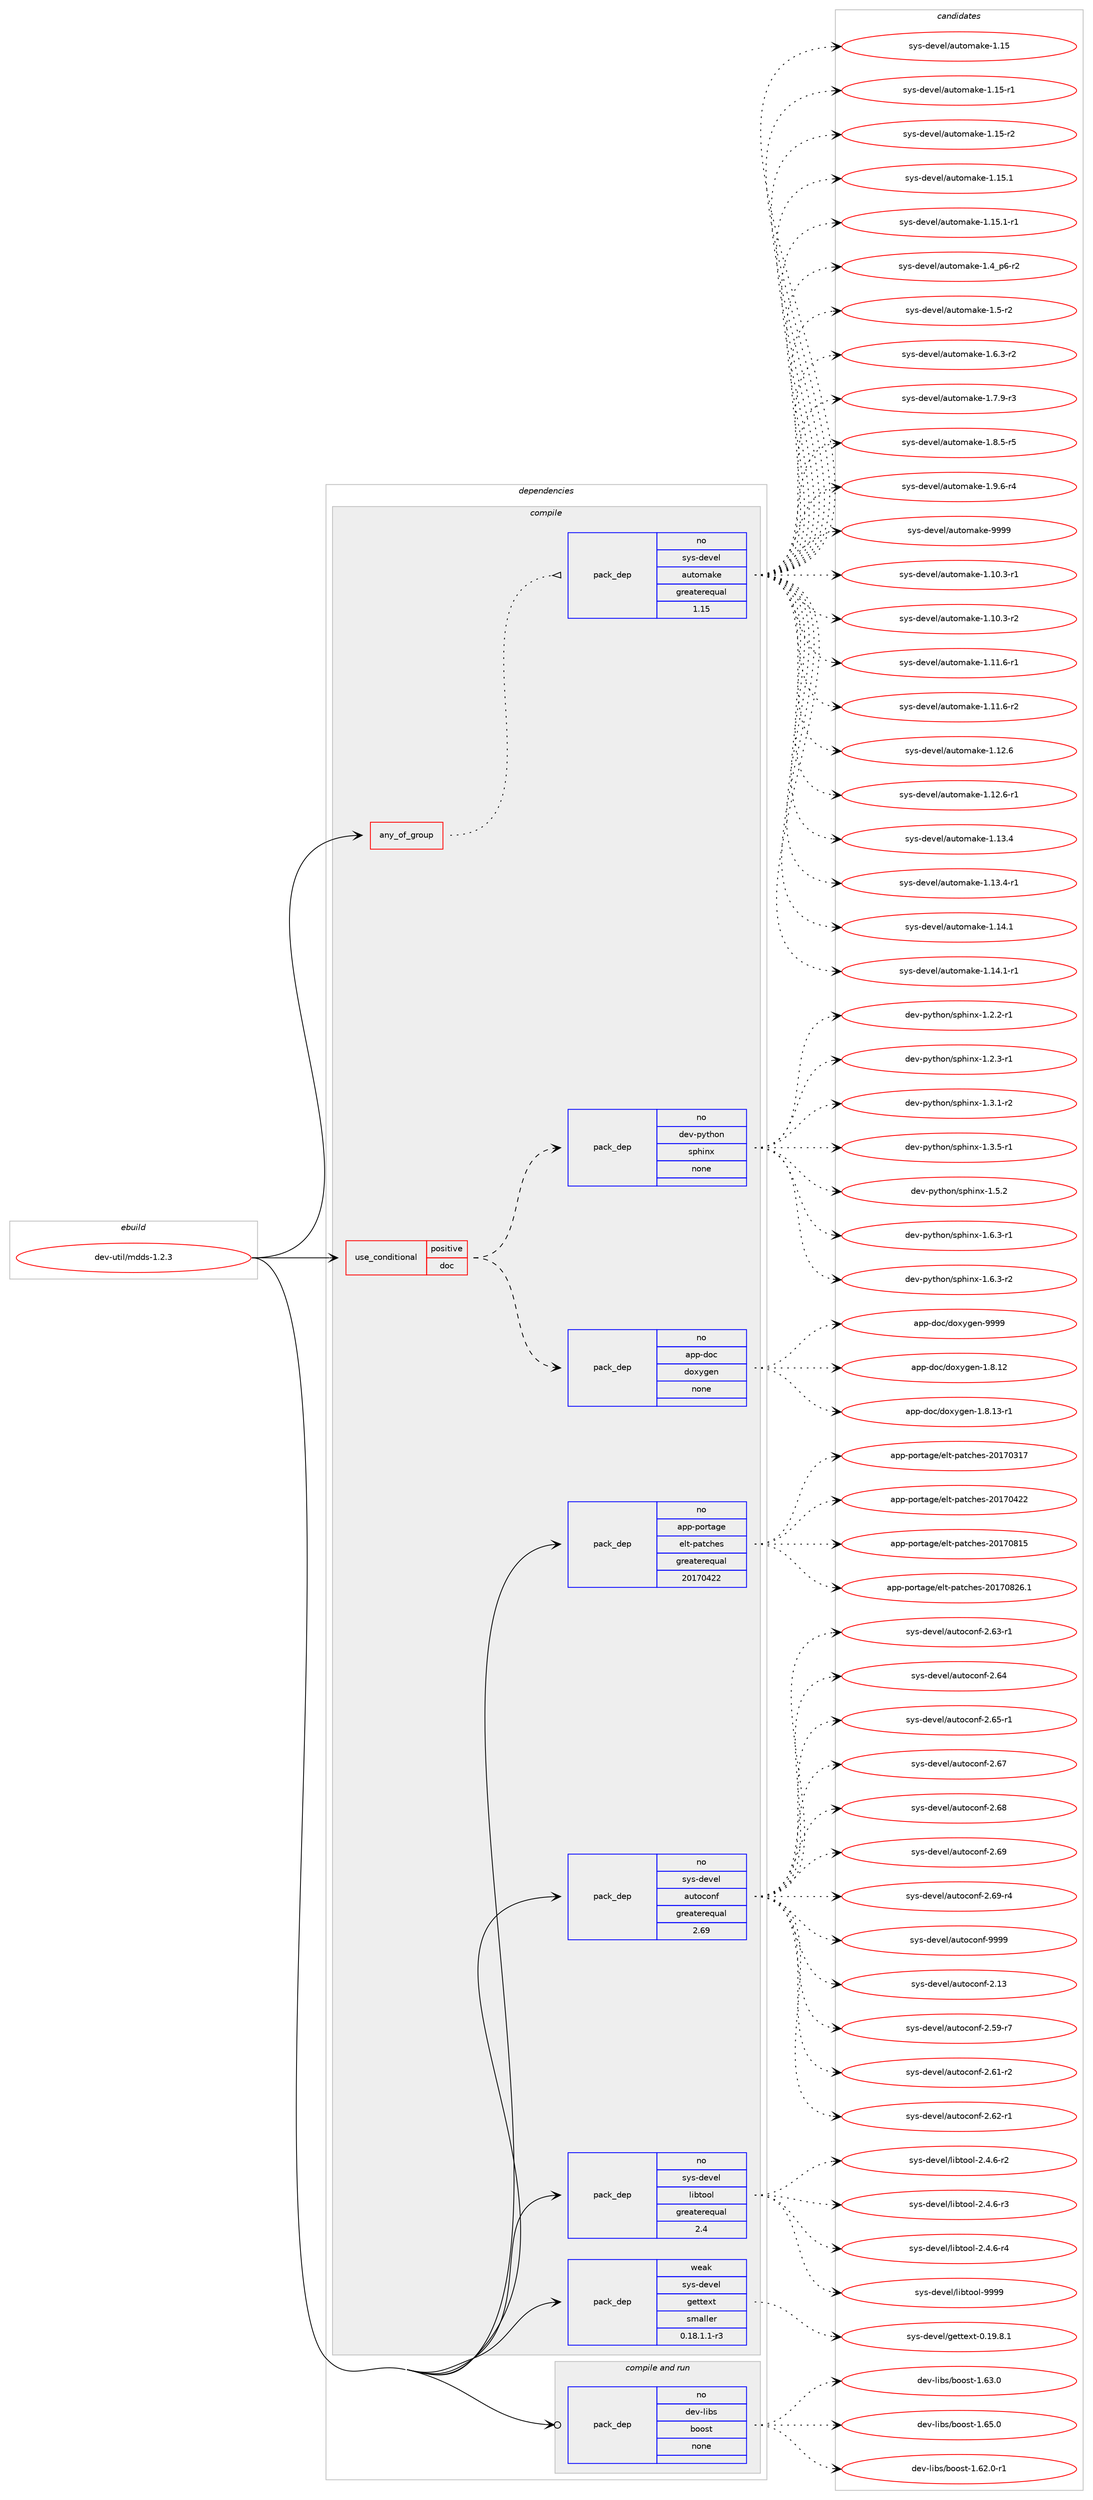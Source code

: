 digraph prolog {

# *************
# Graph options
# *************

newrank=true;
concentrate=true;
compound=true;
graph [rankdir=LR,fontname=Helvetica,fontsize=10,ranksep=1.5];#, ranksep=2.5, nodesep=0.2];
edge  [arrowhead=vee];
node  [fontname=Helvetica,fontsize=10];

# **********
# The ebuild
# **********

subgraph cluster_leftcol {
color=gray;
rank=same;
label=<<i>ebuild</i>>;
id [label="dev-util/mdds-1.2.3", color=red, width=4, href="../dev-util/mdds-1.2.3.svg"];
}

# ****************
# The dependencies
# ****************

subgraph cluster_midcol {
color=gray;
label=<<i>dependencies</i>>;
subgraph cluster_compile {
fillcolor="#eeeeee";
style=filled;
label=<<i>compile</i>>;
subgraph any4206 {
dependency287108 [label=<<TABLE BORDER="0" CELLBORDER="1" CELLSPACING="0" CELLPADDING="4"><TR><TD CELLPADDING="10">any_of_group</TD></TR></TABLE>>, shape=none, color=red];subgraph pack204416 {
dependency287109 [label=<<TABLE BORDER="0" CELLBORDER="1" CELLSPACING="0" CELLPADDING="4" WIDTH="220"><TR><TD ROWSPAN="6" CELLPADDING="30">pack_dep</TD></TR><TR><TD WIDTH="110">no</TD></TR><TR><TD>sys-devel</TD></TR><TR><TD>automake</TD></TR><TR><TD>greaterequal</TD></TR><TR><TD>1.15</TD></TR></TABLE>>, shape=none, color=blue];
}
dependency287108:e -> dependency287109:w [weight=20,style="dotted",arrowhead="oinv"];
}
id:e -> dependency287108:w [weight=20,style="solid",arrowhead="vee"];
subgraph cond78434 {
dependency287110 [label=<<TABLE BORDER="0" CELLBORDER="1" CELLSPACING="0" CELLPADDING="4"><TR><TD ROWSPAN="3" CELLPADDING="10">use_conditional</TD></TR><TR><TD>positive</TD></TR><TR><TD>doc</TD></TR></TABLE>>, shape=none, color=red];
subgraph pack204417 {
dependency287111 [label=<<TABLE BORDER="0" CELLBORDER="1" CELLSPACING="0" CELLPADDING="4" WIDTH="220"><TR><TD ROWSPAN="6" CELLPADDING="30">pack_dep</TD></TR><TR><TD WIDTH="110">no</TD></TR><TR><TD>app-doc</TD></TR><TR><TD>doxygen</TD></TR><TR><TD>none</TD></TR><TR><TD></TD></TR></TABLE>>, shape=none, color=blue];
}
dependency287110:e -> dependency287111:w [weight=20,style="dashed",arrowhead="vee"];
subgraph pack204418 {
dependency287112 [label=<<TABLE BORDER="0" CELLBORDER="1" CELLSPACING="0" CELLPADDING="4" WIDTH="220"><TR><TD ROWSPAN="6" CELLPADDING="30">pack_dep</TD></TR><TR><TD WIDTH="110">no</TD></TR><TR><TD>dev-python</TD></TR><TR><TD>sphinx</TD></TR><TR><TD>none</TD></TR><TR><TD></TD></TR></TABLE>>, shape=none, color=blue];
}
dependency287110:e -> dependency287112:w [weight=20,style="dashed",arrowhead="vee"];
}
id:e -> dependency287110:w [weight=20,style="solid",arrowhead="vee"];
subgraph pack204419 {
dependency287113 [label=<<TABLE BORDER="0" CELLBORDER="1" CELLSPACING="0" CELLPADDING="4" WIDTH="220"><TR><TD ROWSPAN="6" CELLPADDING="30">pack_dep</TD></TR><TR><TD WIDTH="110">no</TD></TR><TR><TD>app-portage</TD></TR><TR><TD>elt-patches</TD></TR><TR><TD>greaterequal</TD></TR><TR><TD>20170422</TD></TR></TABLE>>, shape=none, color=blue];
}
id:e -> dependency287113:w [weight=20,style="solid",arrowhead="vee"];
subgraph pack204420 {
dependency287114 [label=<<TABLE BORDER="0" CELLBORDER="1" CELLSPACING="0" CELLPADDING="4" WIDTH="220"><TR><TD ROWSPAN="6" CELLPADDING="30">pack_dep</TD></TR><TR><TD WIDTH="110">no</TD></TR><TR><TD>sys-devel</TD></TR><TR><TD>autoconf</TD></TR><TR><TD>greaterequal</TD></TR><TR><TD>2.69</TD></TR></TABLE>>, shape=none, color=blue];
}
id:e -> dependency287114:w [weight=20,style="solid",arrowhead="vee"];
subgraph pack204421 {
dependency287115 [label=<<TABLE BORDER="0" CELLBORDER="1" CELLSPACING="0" CELLPADDING="4" WIDTH="220"><TR><TD ROWSPAN="6" CELLPADDING="30">pack_dep</TD></TR><TR><TD WIDTH="110">no</TD></TR><TR><TD>sys-devel</TD></TR><TR><TD>libtool</TD></TR><TR><TD>greaterequal</TD></TR><TR><TD>2.4</TD></TR></TABLE>>, shape=none, color=blue];
}
id:e -> dependency287115:w [weight=20,style="solid",arrowhead="vee"];
subgraph pack204422 {
dependency287116 [label=<<TABLE BORDER="0" CELLBORDER="1" CELLSPACING="0" CELLPADDING="4" WIDTH="220"><TR><TD ROWSPAN="6" CELLPADDING="30">pack_dep</TD></TR><TR><TD WIDTH="110">weak</TD></TR><TR><TD>sys-devel</TD></TR><TR><TD>gettext</TD></TR><TR><TD>smaller</TD></TR><TR><TD>0.18.1.1-r3</TD></TR></TABLE>>, shape=none, color=blue];
}
id:e -> dependency287116:w [weight=20,style="solid",arrowhead="vee"];
}
subgraph cluster_compileandrun {
fillcolor="#eeeeee";
style=filled;
label=<<i>compile and run</i>>;
subgraph pack204423 {
dependency287117 [label=<<TABLE BORDER="0" CELLBORDER="1" CELLSPACING="0" CELLPADDING="4" WIDTH="220"><TR><TD ROWSPAN="6" CELLPADDING="30">pack_dep</TD></TR><TR><TD WIDTH="110">no</TD></TR><TR><TD>dev-libs</TD></TR><TR><TD>boost</TD></TR><TR><TD>none</TD></TR><TR><TD></TD></TR></TABLE>>, shape=none, color=blue];
}
id:e -> dependency287117:w [weight=20,style="solid",arrowhead="odotvee"];
}
subgraph cluster_run {
fillcolor="#eeeeee";
style=filled;
label=<<i>run</i>>;
}
}

# **************
# The candidates
# **************

subgraph cluster_choices {
rank=same;
color=gray;
label=<<i>candidates</i>>;

subgraph choice204416 {
color=black;
nodesep=1;
choice11512111545100101118101108479711711611110997107101454946494846514511449 [label="sys-devel/automake-1.10.3-r1", color=red, width=4,href="../sys-devel/automake-1.10.3-r1.svg"];
choice11512111545100101118101108479711711611110997107101454946494846514511450 [label="sys-devel/automake-1.10.3-r2", color=red, width=4,href="../sys-devel/automake-1.10.3-r2.svg"];
choice11512111545100101118101108479711711611110997107101454946494946544511449 [label="sys-devel/automake-1.11.6-r1", color=red, width=4,href="../sys-devel/automake-1.11.6-r1.svg"];
choice11512111545100101118101108479711711611110997107101454946494946544511450 [label="sys-devel/automake-1.11.6-r2", color=red, width=4,href="../sys-devel/automake-1.11.6-r2.svg"];
choice1151211154510010111810110847971171161111099710710145494649504654 [label="sys-devel/automake-1.12.6", color=red, width=4,href="../sys-devel/automake-1.12.6.svg"];
choice11512111545100101118101108479711711611110997107101454946495046544511449 [label="sys-devel/automake-1.12.6-r1", color=red, width=4,href="../sys-devel/automake-1.12.6-r1.svg"];
choice1151211154510010111810110847971171161111099710710145494649514652 [label="sys-devel/automake-1.13.4", color=red, width=4,href="../sys-devel/automake-1.13.4.svg"];
choice11512111545100101118101108479711711611110997107101454946495146524511449 [label="sys-devel/automake-1.13.4-r1", color=red, width=4,href="../sys-devel/automake-1.13.4-r1.svg"];
choice1151211154510010111810110847971171161111099710710145494649524649 [label="sys-devel/automake-1.14.1", color=red, width=4,href="../sys-devel/automake-1.14.1.svg"];
choice11512111545100101118101108479711711611110997107101454946495246494511449 [label="sys-devel/automake-1.14.1-r1", color=red, width=4,href="../sys-devel/automake-1.14.1-r1.svg"];
choice115121115451001011181011084797117116111109971071014549464953 [label="sys-devel/automake-1.15", color=red, width=4,href="../sys-devel/automake-1.15.svg"];
choice1151211154510010111810110847971171161111099710710145494649534511449 [label="sys-devel/automake-1.15-r1", color=red, width=4,href="../sys-devel/automake-1.15-r1.svg"];
choice1151211154510010111810110847971171161111099710710145494649534511450 [label="sys-devel/automake-1.15-r2", color=red, width=4,href="../sys-devel/automake-1.15-r2.svg"];
choice1151211154510010111810110847971171161111099710710145494649534649 [label="sys-devel/automake-1.15.1", color=red, width=4,href="../sys-devel/automake-1.15.1.svg"];
choice11512111545100101118101108479711711611110997107101454946495346494511449 [label="sys-devel/automake-1.15.1-r1", color=red, width=4,href="../sys-devel/automake-1.15.1-r1.svg"];
choice115121115451001011181011084797117116111109971071014549465295112544511450 [label="sys-devel/automake-1.4_p6-r2", color=red, width=4,href="../sys-devel/automake-1.4_p6-r2.svg"];
choice11512111545100101118101108479711711611110997107101454946534511450 [label="sys-devel/automake-1.5-r2", color=red, width=4,href="../sys-devel/automake-1.5-r2.svg"];
choice115121115451001011181011084797117116111109971071014549465446514511450 [label="sys-devel/automake-1.6.3-r2", color=red, width=4,href="../sys-devel/automake-1.6.3-r2.svg"];
choice115121115451001011181011084797117116111109971071014549465546574511451 [label="sys-devel/automake-1.7.9-r3", color=red, width=4,href="../sys-devel/automake-1.7.9-r3.svg"];
choice115121115451001011181011084797117116111109971071014549465646534511453 [label="sys-devel/automake-1.8.5-r5", color=red, width=4,href="../sys-devel/automake-1.8.5-r5.svg"];
choice115121115451001011181011084797117116111109971071014549465746544511452 [label="sys-devel/automake-1.9.6-r4", color=red, width=4,href="../sys-devel/automake-1.9.6-r4.svg"];
choice115121115451001011181011084797117116111109971071014557575757 [label="sys-devel/automake-9999", color=red, width=4,href="../sys-devel/automake-9999.svg"];
dependency287109:e -> choice11512111545100101118101108479711711611110997107101454946494846514511449:w [style=dotted,weight="100"];
dependency287109:e -> choice11512111545100101118101108479711711611110997107101454946494846514511450:w [style=dotted,weight="100"];
dependency287109:e -> choice11512111545100101118101108479711711611110997107101454946494946544511449:w [style=dotted,weight="100"];
dependency287109:e -> choice11512111545100101118101108479711711611110997107101454946494946544511450:w [style=dotted,weight="100"];
dependency287109:e -> choice1151211154510010111810110847971171161111099710710145494649504654:w [style=dotted,weight="100"];
dependency287109:e -> choice11512111545100101118101108479711711611110997107101454946495046544511449:w [style=dotted,weight="100"];
dependency287109:e -> choice1151211154510010111810110847971171161111099710710145494649514652:w [style=dotted,weight="100"];
dependency287109:e -> choice11512111545100101118101108479711711611110997107101454946495146524511449:w [style=dotted,weight="100"];
dependency287109:e -> choice1151211154510010111810110847971171161111099710710145494649524649:w [style=dotted,weight="100"];
dependency287109:e -> choice11512111545100101118101108479711711611110997107101454946495246494511449:w [style=dotted,weight="100"];
dependency287109:e -> choice115121115451001011181011084797117116111109971071014549464953:w [style=dotted,weight="100"];
dependency287109:e -> choice1151211154510010111810110847971171161111099710710145494649534511449:w [style=dotted,weight="100"];
dependency287109:e -> choice1151211154510010111810110847971171161111099710710145494649534511450:w [style=dotted,weight="100"];
dependency287109:e -> choice1151211154510010111810110847971171161111099710710145494649534649:w [style=dotted,weight="100"];
dependency287109:e -> choice11512111545100101118101108479711711611110997107101454946495346494511449:w [style=dotted,weight="100"];
dependency287109:e -> choice115121115451001011181011084797117116111109971071014549465295112544511450:w [style=dotted,weight="100"];
dependency287109:e -> choice11512111545100101118101108479711711611110997107101454946534511450:w [style=dotted,weight="100"];
dependency287109:e -> choice115121115451001011181011084797117116111109971071014549465446514511450:w [style=dotted,weight="100"];
dependency287109:e -> choice115121115451001011181011084797117116111109971071014549465546574511451:w [style=dotted,weight="100"];
dependency287109:e -> choice115121115451001011181011084797117116111109971071014549465646534511453:w [style=dotted,weight="100"];
dependency287109:e -> choice115121115451001011181011084797117116111109971071014549465746544511452:w [style=dotted,weight="100"];
dependency287109:e -> choice115121115451001011181011084797117116111109971071014557575757:w [style=dotted,weight="100"];
}
subgraph choice204417 {
color=black;
nodesep=1;
choice9711211245100111994710011112012110310111045494656464950 [label="app-doc/doxygen-1.8.12", color=red, width=4,href="../app-doc/doxygen-1.8.12.svg"];
choice97112112451001119947100111120121103101110454946564649514511449 [label="app-doc/doxygen-1.8.13-r1", color=red, width=4,href="../app-doc/doxygen-1.8.13-r1.svg"];
choice971121124510011199471001111201211031011104557575757 [label="app-doc/doxygen-9999", color=red, width=4,href="../app-doc/doxygen-9999.svg"];
dependency287111:e -> choice9711211245100111994710011112012110310111045494656464950:w [style=dotted,weight="100"];
dependency287111:e -> choice97112112451001119947100111120121103101110454946564649514511449:w [style=dotted,weight="100"];
dependency287111:e -> choice971121124510011199471001111201211031011104557575757:w [style=dotted,weight="100"];
}
subgraph choice204418 {
color=black;
nodesep=1;
choice10010111845112121116104111110471151121041051101204549465046504511449 [label="dev-python/sphinx-1.2.2-r1", color=red, width=4,href="../dev-python/sphinx-1.2.2-r1.svg"];
choice10010111845112121116104111110471151121041051101204549465046514511449 [label="dev-python/sphinx-1.2.3-r1", color=red, width=4,href="../dev-python/sphinx-1.2.3-r1.svg"];
choice10010111845112121116104111110471151121041051101204549465146494511450 [label="dev-python/sphinx-1.3.1-r2", color=red, width=4,href="../dev-python/sphinx-1.3.1-r2.svg"];
choice10010111845112121116104111110471151121041051101204549465146534511449 [label="dev-python/sphinx-1.3.5-r1", color=red, width=4,href="../dev-python/sphinx-1.3.5-r1.svg"];
choice1001011184511212111610411111047115112104105110120454946534650 [label="dev-python/sphinx-1.5.2", color=red, width=4,href="../dev-python/sphinx-1.5.2.svg"];
choice10010111845112121116104111110471151121041051101204549465446514511449 [label="dev-python/sphinx-1.6.3-r1", color=red, width=4,href="../dev-python/sphinx-1.6.3-r1.svg"];
choice10010111845112121116104111110471151121041051101204549465446514511450 [label="dev-python/sphinx-1.6.3-r2", color=red, width=4,href="../dev-python/sphinx-1.6.3-r2.svg"];
dependency287112:e -> choice10010111845112121116104111110471151121041051101204549465046504511449:w [style=dotted,weight="100"];
dependency287112:e -> choice10010111845112121116104111110471151121041051101204549465046514511449:w [style=dotted,weight="100"];
dependency287112:e -> choice10010111845112121116104111110471151121041051101204549465146494511450:w [style=dotted,weight="100"];
dependency287112:e -> choice10010111845112121116104111110471151121041051101204549465146534511449:w [style=dotted,weight="100"];
dependency287112:e -> choice1001011184511212111610411111047115112104105110120454946534650:w [style=dotted,weight="100"];
dependency287112:e -> choice10010111845112121116104111110471151121041051101204549465446514511449:w [style=dotted,weight="100"];
dependency287112:e -> choice10010111845112121116104111110471151121041051101204549465446514511450:w [style=dotted,weight="100"];
}
subgraph choice204419 {
color=black;
nodesep=1;
choice97112112451121111141169710310147101108116451129711699104101115455048495548514955 [label="app-portage/elt-patches-20170317", color=red, width=4,href="../app-portage/elt-patches-20170317.svg"];
choice97112112451121111141169710310147101108116451129711699104101115455048495548525050 [label="app-portage/elt-patches-20170422", color=red, width=4,href="../app-portage/elt-patches-20170422.svg"];
choice97112112451121111141169710310147101108116451129711699104101115455048495548564953 [label="app-portage/elt-patches-20170815", color=red, width=4,href="../app-portage/elt-patches-20170815.svg"];
choice971121124511211111411697103101471011081164511297116991041011154550484955485650544649 [label="app-portage/elt-patches-20170826.1", color=red, width=4,href="../app-portage/elt-patches-20170826.1.svg"];
dependency287113:e -> choice97112112451121111141169710310147101108116451129711699104101115455048495548514955:w [style=dotted,weight="100"];
dependency287113:e -> choice97112112451121111141169710310147101108116451129711699104101115455048495548525050:w [style=dotted,weight="100"];
dependency287113:e -> choice97112112451121111141169710310147101108116451129711699104101115455048495548564953:w [style=dotted,weight="100"];
dependency287113:e -> choice971121124511211111411697103101471011081164511297116991041011154550484955485650544649:w [style=dotted,weight="100"];
}
subgraph choice204420 {
color=black;
nodesep=1;
choice115121115451001011181011084797117116111991111101024550464951 [label="sys-devel/autoconf-2.13", color=red, width=4,href="../sys-devel/autoconf-2.13.svg"];
choice1151211154510010111810110847971171161119911111010245504653574511455 [label="sys-devel/autoconf-2.59-r7", color=red, width=4,href="../sys-devel/autoconf-2.59-r7.svg"];
choice1151211154510010111810110847971171161119911111010245504654494511450 [label="sys-devel/autoconf-2.61-r2", color=red, width=4,href="../sys-devel/autoconf-2.61-r2.svg"];
choice1151211154510010111810110847971171161119911111010245504654504511449 [label="sys-devel/autoconf-2.62-r1", color=red, width=4,href="../sys-devel/autoconf-2.62-r1.svg"];
choice1151211154510010111810110847971171161119911111010245504654514511449 [label="sys-devel/autoconf-2.63-r1", color=red, width=4,href="../sys-devel/autoconf-2.63-r1.svg"];
choice115121115451001011181011084797117116111991111101024550465452 [label="sys-devel/autoconf-2.64", color=red, width=4,href="../sys-devel/autoconf-2.64.svg"];
choice1151211154510010111810110847971171161119911111010245504654534511449 [label="sys-devel/autoconf-2.65-r1", color=red, width=4,href="../sys-devel/autoconf-2.65-r1.svg"];
choice115121115451001011181011084797117116111991111101024550465455 [label="sys-devel/autoconf-2.67", color=red, width=4,href="../sys-devel/autoconf-2.67.svg"];
choice115121115451001011181011084797117116111991111101024550465456 [label="sys-devel/autoconf-2.68", color=red, width=4,href="../sys-devel/autoconf-2.68.svg"];
choice115121115451001011181011084797117116111991111101024550465457 [label="sys-devel/autoconf-2.69", color=red, width=4,href="../sys-devel/autoconf-2.69.svg"];
choice1151211154510010111810110847971171161119911111010245504654574511452 [label="sys-devel/autoconf-2.69-r4", color=red, width=4,href="../sys-devel/autoconf-2.69-r4.svg"];
choice115121115451001011181011084797117116111991111101024557575757 [label="sys-devel/autoconf-9999", color=red, width=4,href="../sys-devel/autoconf-9999.svg"];
dependency287114:e -> choice115121115451001011181011084797117116111991111101024550464951:w [style=dotted,weight="100"];
dependency287114:e -> choice1151211154510010111810110847971171161119911111010245504653574511455:w [style=dotted,weight="100"];
dependency287114:e -> choice1151211154510010111810110847971171161119911111010245504654494511450:w [style=dotted,weight="100"];
dependency287114:e -> choice1151211154510010111810110847971171161119911111010245504654504511449:w [style=dotted,weight="100"];
dependency287114:e -> choice1151211154510010111810110847971171161119911111010245504654514511449:w [style=dotted,weight="100"];
dependency287114:e -> choice115121115451001011181011084797117116111991111101024550465452:w [style=dotted,weight="100"];
dependency287114:e -> choice1151211154510010111810110847971171161119911111010245504654534511449:w [style=dotted,weight="100"];
dependency287114:e -> choice115121115451001011181011084797117116111991111101024550465455:w [style=dotted,weight="100"];
dependency287114:e -> choice115121115451001011181011084797117116111991111101024550465456:w [style=dotted,weight="100"];
dependency287114:e -> choice115121115451001011181011084797117116111991111101024550465457:w [style=dotted,weight="100"];
dependency287114:e -> choice1151211154510010111810110847971171161119911111010245504654574511452:w [style=dotted,weight="100"];
dependency287114:e -> choice115121115451001011181011084797117116111991111101024557575757:w [style=dotted,weight="100"];
}
subgraph choice204421 {
color=black;
nodesep=1;
choice1151211154510010111810110847108105981161111111084550465246544511450 [label="sys-devel/libtool-2.4.6-r2", color=red, width=4,href="../sys-devel/libtool-2.4.6-r2.svg"];
choice1151211154510010111810110847108105981161111111084550465246544511451 [label="sys-devel/libtool-2.4.6-r3", color=red, width=4,href="../sys-devel/libtool-2.4.6-r3.svg"];
choice1151211154510010111810110847108105981161111111084550465246544511452 [label="sys-devel/libtool-2.4.6-r4", color=red, width=4,href="../sys-devel/libtool-2.4.6-r4.svg"];
choice1151211154510010111810110847108105981161111111084557575757 [label="sys-devel/libtool-9999", color=red, width=4,href="../sys-devel/libtool-9999.svg"];
dependency287115:e -> choice1151211154510010111810110847108105981161111111084550465246544511450:w [style=dotted,weight="100"];
dependency287115:e -> choice1151211154510010111810110847108105981161111111084550465246544511451:w [style=dotted,weight="100"];
dependency287115:e -> choice1151211154510010111810110847108105981161111111084550465246544511452:w [style=dotted,weight="100"];
dependency287115:e -> choice1151211154510010111810110847108105981161111111084557575757:w [style=dotted,weight="100"];
}
subgraph choice204422 {
color=black;
nodesep=1;
choice1151211154510010111810110847103101116116101120116454846495746564649 [label="sys-devel/gettext-0.19.8.1", color=red, width=4,href="../sys-devel/gettext-0.19.8.1.svg"];
dependency287116:e -> choice1151211154510010111810110847103101116116101120116454846495746564649:w [style=dotted,weight="100"];
}
subgraph choice204423 {
color=black;
nodesep=1;
choice10010111845108105981154798111111115116454946545046484511449 [label="dev-libs/boost-1.62.0-r1", color=red, width=4,href="../dev-libs/boost-1.62.0-r1.svg"];
choice1001011184510810598115479811111111511645494654514648 [label="dev-libs/boost-1.63.0", color=red, width=4,href="../dev-libs/boost-1.63.0.svg"];
choice1001011184510810598115479811111111511645494654534648 [label="dev-libs/boost-1.65.0", color=red, width=4,href="../dev-libs/boost-1.65.0.svg"];
dependency287117:e -> choice10010111845108105981154798111111115116454946545046484511449:w [style=dotted,weight="100"];
dependency287117:e -> choice1001011184510810598115479811111111511645494654514648:w [style=dotted,weight="100"];
dependency287117:e -> choice1001011184510810598115479811111111511645494654534648:w [style=dotted,weight="100"];
}
}

}
